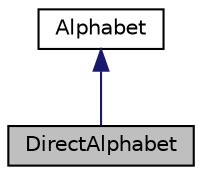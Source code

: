 digraph "DirectAlphabet"
{
  edge [fontname="Helvetica",fontsize="10",labelfontname="Helvetica",labelfontsize="10"];
  node [fontname="Helvetica",fontsize="10",shape=record];
  Node1 [label="DirectAlphabet",height=0.2,width=0.4,color="black", fillcolor="grey75", style="filled" fontcolor="black"];
  Node2 -> Node1 [dir="back",color="midnightblue",fontsize="10",style="solid",fontname="Helvetica"];
  Node2 [label="Alphabet",height=0.2,width=0.4,color="black", fillcolor="white", style="filled",URL="$classVata2_1_1Nfa_1_1Alphabet.html"];
}

